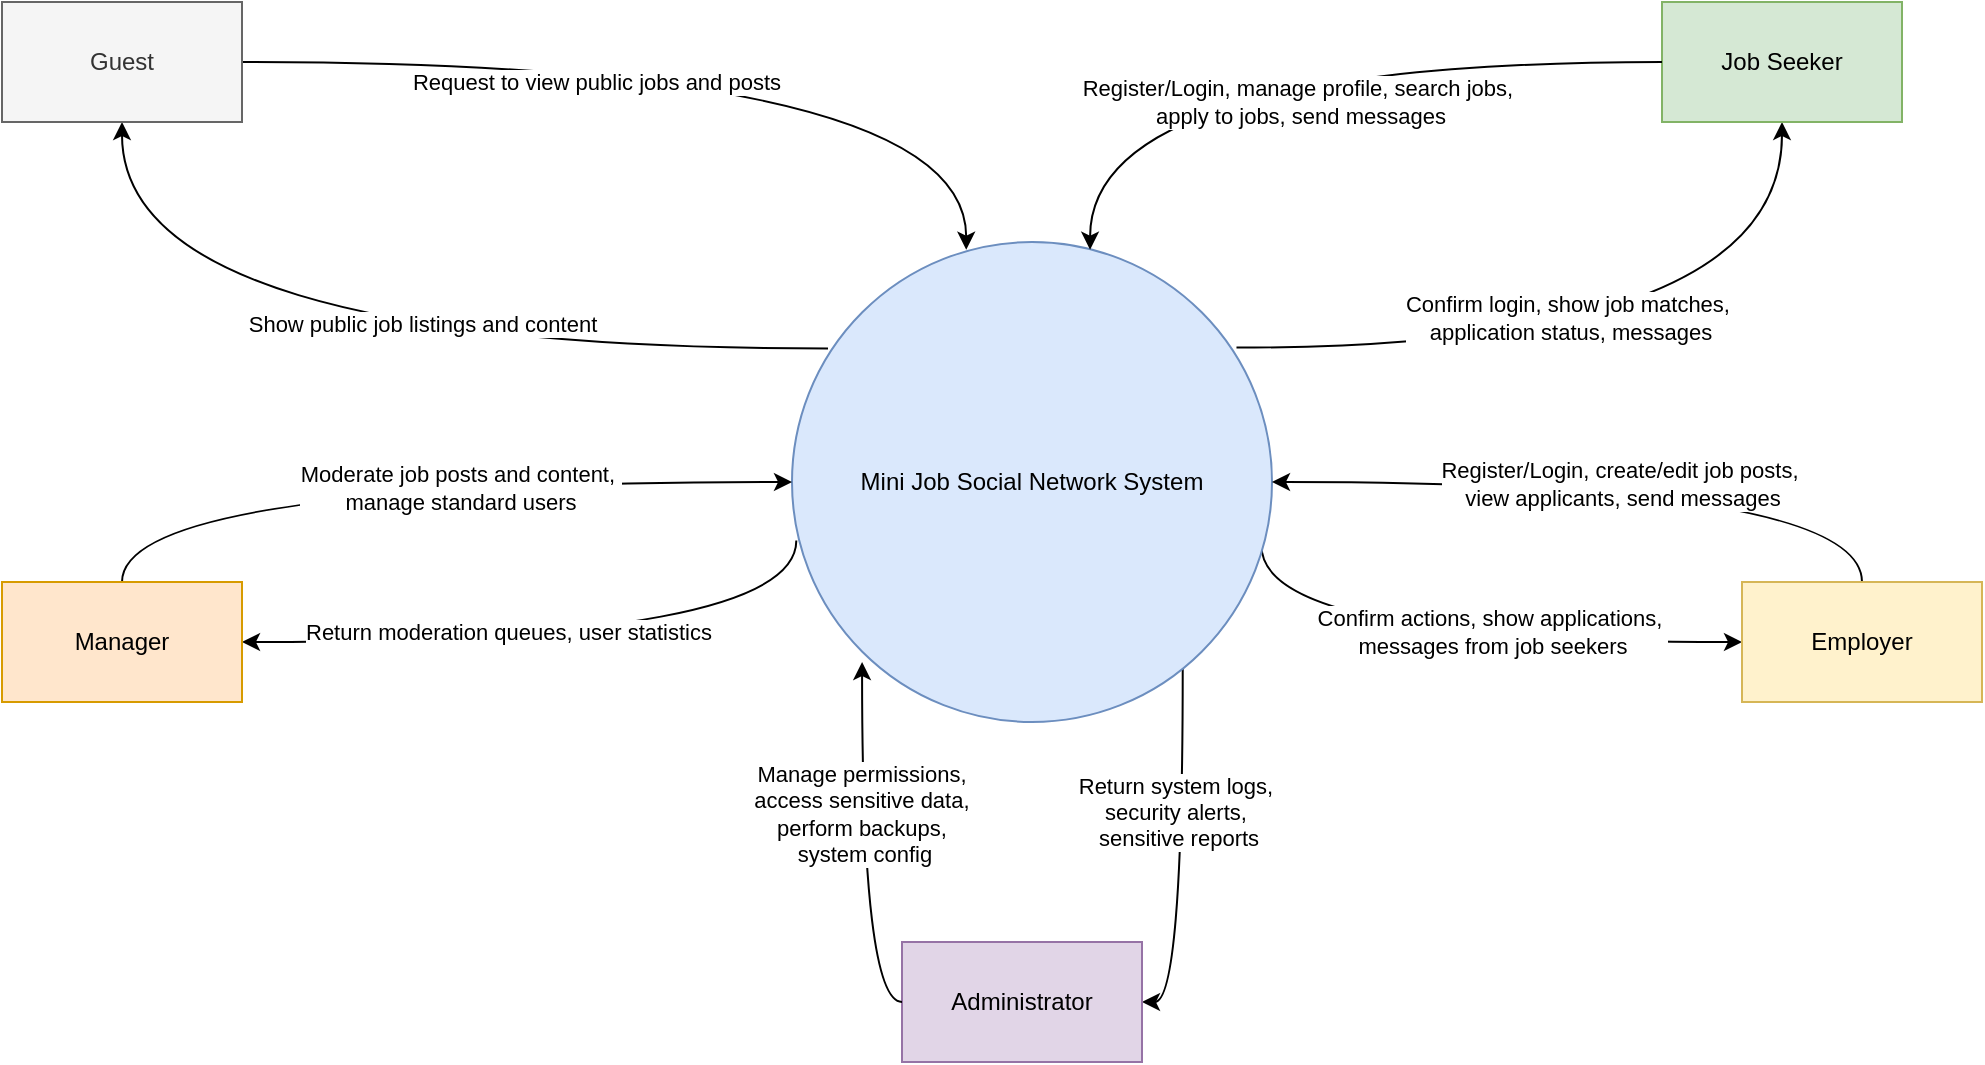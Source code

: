 <mxfile version="26.0.9">
  <diagram name="Trang-1" id="-M_bsbVaFoXRwhrimkG6">
    <mxGraphModel dx="4780" dy="2793" grid="1" gridSize="10" guides="1" tooltips="1" connect="1" arrows="1" fold="1" page="1" pageScale="1" pageWidth="850" pageHeight="1100" math="0" shadow="0">
      <root>
        <mxCell id="0" />
        <mxCell id="1" parent="0" />
        <mxCell id="uC6NLwm2nUMS7Do129K8-47" style="edgeStyle=orthogonalEdgeStyle;rounded=0;orthogonalLoop=1;jettySize=auto;html=1;entryX=0.5;entryY=1;entryDx=0;entryDy=0;curved=1;exitX=0.075;exitY=0.222;exitDx=0;exitDy=0;exitPerimeter=0;" edge="1" parent="1" source="uC6NLwm2nUMS7Do129K8-4" target="uC6NLwm2nUMS7Do129K8-8">
          <mxGeometry relative="1" as="geometry" />
        </mxCell>
        <mxCell id="uC6NLwm2nUMS7Do129K8-48" value="Show public job listings and content" style="edgeLabel;html=1;align=center;verticalAlign=middle;resizable=0;points=[];" vertex="1" connectable="0" parent="uC6NLwm2nUMS7Do129K8-47">
          <mxGeometry x="-0.135" y="1" relative="1" as="geometry">
            <mxPoint x="-2" y="-14" as="offset" />
          </mxGeometry>
        </mxCell>
        <mxCell id="uC6NLwm2nUMS7Do129K8-55" style="edgeStyle=orthogonalEdgeStyle;rounded=0;orthogonalLoop=1;jettySize=auto;html=1;curved=1;exitX=0.926;exitY=0.22;exitDx=0;exitDy=0;exitPerimeter=0;" edge="1" parent="1" source="uC6NLwm2nUMS7Do129K8-4" target="uC6NLwm2nUMS7Do129K8-5">
          <mxGeometry relative="1" as="geometry" />
        </mxCell>
        <mxCell id="uC6NLwm2nUMS7Do129K8-56" value="Confirm login, show job matches,&amp;nbsp;&lt;div&gt;application status, messages&lt;/div&gt;" style="edgeLabel;html=1;align=center;verticalAlign=middle;resizable=0;points=[];" vertex="1" connectable="0" parent="uC6NLwm2nUMS7Do129K8-55">
          <mxGeometry x="-0.135" y="15" relative="1" as="geometry">
            <mxPoint as="offset" />
          </mxGeometry>
        </mxCell>
        <mxCell id="uC6NLwm2nUMS7Do129K8-59" style="edgeStyle=orthogonalEdgeStyle;rounded=0;orthogonalLoop=1;jettySize=auto;html=1;entryX=0;entryY=0.5;entryDx=0;entryDy=0;curved=1;exitX=0.978;exitY=0.633;exitDx=0;exitDy=0;exitPerimeter=0;" edge="1" parent="1" source="uC6NLwm2nUMS7Do129K8-4" target="uC6NLwm2nUMS7Do129K8-6">
          <mxGeometry relative="1" as="geometry">
            <Array as="points">
              <mxPoint x="970" y="620" />
            </Array>
          </mxGeometry>
        </mxCell>
        <mxCell id="uC6NLwm2nUMS7Do129K8-60" value="Confirm actions, show applications,&amp;nbsp;&lt;div&gt;messages from job seekers&lt;/div&gt;" style="edgeLabel;html=1;align=center;verticalAlign=middle;resizable=0;points=[];" vertex="1" connectable="0" parent="uC6NLwm2nUMS7Do129K8-59">
          <mxGeometry x="0.132" y="5" relative="1" as="geometry">
            <mxPoint as="offset" />
          </mxGeometry>
        </mxCell>
        <mxCell id="uC6NLwm2nUMS7Do129K8-63" style="edgeStyle=orthogonalEdgeStyle;rounded=0;orthogonalLoop=1;jettySize=auto;html=1;curved=1;exitX=0.009;exitY=0.622;exitDx=0;exitDy=0;exitPerimeter=0;entryX=1;entryY=0.5;entryDx=0;entryDy=0;" edge="1" parent="1" source="uC6NLwm2nUMS7Do129K8-4" target="uC6NLwm2nUMS7Do129K8-9">
          <mxGeometry relative="1" as="geometry">
            <Array as="points">
              <mxPoint x="737" y="620" />
            </Array>
          </mxGeometry>
        </mxCell>
        <mxCell id="uC6NLwm2nUMS7Do129K8-64" value="Return moderation queues, user statistics" style="edgeLabel;html=1;align=center;verticalAlign=middle;resizable=0;points=[];" vertex="1" connectable="0" parent="uC6NLwm2nUMS7Do129K8-63">
          <mxGeometry x="0.188" y="-5" relative="1" as="geometry">
            <mxPoint as="offset" />
          </mxGeometry>
        </mxCell>
        <mxCell id="uC6NLwm2nUMS7Do129K8-68" style="edgeStyle=orthogonalEdgeStyle;rounded=0;orthogonalLoop=1;jettySize=auto;html=1;entryX=1;entryY=0.5;entryDx=0;entryDy=0;exitX=0.814;exitY=0.889;exitDx=0;exitDy=0;exitPerimeter=0;curved=1;" edge="1" parent="1" source="uC6NLwm2nUMS7Do129K8-4" target="uC6NLwm2nUMS7Do129K8-7">
          <mxGeometry relative="1" as="geometry" />
        </mxCell>
        <mxCell id="uC6NLwm2nUMS7Do129K8-70" value="Return system logs,&amp;nbsp;&lt;div&gt;security alerts,&amp;nbsp;&lt;/div&gt;&lt;div&gt;sensitive reports&lt;/div&gt;" style="edgeLabel;html=1;align=center;verticalAlign=middle;resizable=0;points=[];" vertex="1" connectable="0" parent="uC6NLwm2nUMS7Do129K8-68">
          <mxGeometry x="-0.236" y="-3" relative="1" as="geometry">
            <mxPoint as="offset" />
          </mxGeometry>
        </mxCell>
        <mxCell id="uC6NLwm2nUMS7Do129K8-4" value="Mini Job Social Network System" style="ellipse;whiteSpace=wrap;html=1;aspect=fixed;fillColor=#dae8fc;strokeColor=#6c8ebf;" vertex="1" parent="1">
          <mxGeometry x="735" y="420" width="240" height="240" as="geometry" />
        </mxCell>
        <mxCell id="uC6NLwm2nUMS7Do129K8-5" value="&lt;span data-end=&quot;528&quot; data-start=&quot;514&quot;&gt;Job Seeker&lt;/span&gt;" style="rounded=0;whiteSpace=wrap;html=1;fillColor=#d5e8d4;strokeColor=#82b366;" vertex="1" parent="1">
          <mxGeometry x="1170" y="300" width="120" height="60" as="geometry" />
        </mxCell>
        <mxCell id="uC6NLwm2nUMS7Do129K8-57" style="edgeStyle=orthogonalEdgeStyle;rounded=0;orthogonalLoop=1;jettySize=auto;html=1;curved=1;exitX=0.5;exitY=0;exitDx=0;exitDy=0;" edge="1" parent="1" source="uC6NLwm2nUMS7Do129K8-6" target="uC6NLwm2nUMS7Do129K8-4">
          <mxGeometry relative="1" as="geometry" />
        </mxCell>
        <mxCell id="uC6NLwm2nUMS7Do129K8-58" value="Register/Login, create/edit job posts,&amp;nbsp;&lt;div&gt;view applicants, send messages&lt;/div&gt;" style="edgeLabel;html=1;align=center;verticalAlign=middle;resizable=0;points=[];" vertex="1" connectable="0" parent="uC6NLwm2nUMS7Do129K8-57">
          <mxGeometry x="-0.011" y="1" relative="1" as="geometry">
            <mxPoint as="offset" />
          </mxGeometry>
        </mxCell>
        <mxCell id="uC6NLwm2nUMS7Do129K8-6" value="Employer" style="rounded=0;whiteSpace=wrap;html=1;fillColor=#fff2cc;strokeColor=#d6b656;" vertex="1" parent="1">
          <mxGeometry x="1210" y="590" width="120" height="60" as="geometry" />
        </mxCell>
        <mxCell id="uC6NLwm2nUMS7Do129K8-7" value="Administrator" style="rounded=0;whiteSpace=wrap;html=1;fillColor=#e1d5e7;strokeColor=#9673a6;" vertex="1" parent="1">
          <mxGeometry x="790" y="770" width="120" height="60" as="geometry" />
        </mxCell>
        <mxCell id="uC6NLwm2nUMS7Do129K8-45" style="edgeStyle=orthogonalEdgeStyle;rounded=0;orthogonalLoop=1;jettySize=auto;html=1;curved=1;entryX=0.363;entryY=0.016;entryDx=0;entryDy=0;entryPerimeter=0;" edge="1" parent="1" source="uC6NLwm2nUMS7Do129K8-8" target="uC6NLwm2nUMS7Do129K8-4">
          <mxGeometry relative="1" as="geometry" />
        </mxCell>
        <mxCell id="uC6NLwm2nUMS7Do129K8-46" value="Request to view public jobs and posts" style="edgeLabel;html=1;align=center;verticalAlign=middle;resizable=0;points=[];" vertex="1" connectable="0" parent="uC6NLwm2nUMS7Do129K8-45">
          <mxGeometry x="-0.109" y="-1" relative="1" as="geometry">
            <mxPoint x="-26" y="9" as="offset" />
          </mxGeometry>
        </mxCell>
        <mxCell id="uC6NLwm2nUMS7Do129K8-8" value="Guest" style="rounded=0;whiteSpace=wrap;html=1;fillColor=#f5f5f5;strokeColor=#666666;fontColor=#333333;" vertex="1" parent="1">
          <mxGeometry x="340" y="300" width="120" height="60" as="geometry" />
        </mxCell>
        <mxCell id="uC6NLwm2nUMS7Do129K8-61" style="edgeStyle=orthogonalEdgeStyle;rounded=0;orthogonalLoop=1;jettySize=auto;html=1;curved=1;exitX=0.5;exitY=0;exitDx=0;exitDy=0;" edge="1" parent="1" source="uC6NLwm2nUMS7Do129K8-9" target="uC6NLwm2nUMS7Do129K8-4">
          <mxGeometry relative="1" as="geometry" />
        </mxCell>
        <mxCell id="uC6NLwm2nUMS7Do129K8-62" value="Moderate job posts and content,&amp;nbsp;&lt;div&gt;manage standard users&lt;/div&gt;" style="edgeLabel;html=1;align=center;verticalAlign=middle;resizable=0;points=[];" vertex="1" connectable="0" parent="uC6NLwm2nUMS7Do129K8-61">
          <mxGeometry x="0.134" y="-3" relative="1" as="geometry">
            <mxPoint as="offset" />
          </mxGeometry>
        </mxCell>
        <mxCell id="uC6NLwm2nUMS7Do129K8-9" value="Manager" style="rounded=0;whiteSpace=wrap;html=1;fillColor=#ffe6cc;strokeColor=#d79b00;" vertex="1" parent="1">
          <mxGeometry x="340" y="590" width="120" height="60" as="geometry" />
        </mxCell>
        <mxCell id="uC6NLwm2nUMS7Do129K8-53" style="edgeStyle=orthogonalEdgeStyle;rounded=0;orthogonalLoop=1;jettySize=auto;html=1;entryX=0.621;entryY=0.016;entryDx=0;entryDy=0;entryPerimeter=0;curved=1;" edge="1" parent="1" source="uC6NLwm2nUMS7Do129K8-5" target="uC6NLwm2nUMS7Do129K8-4">
          <mxGeometry relative="1" as="geometry" />
        </mxCell>
        <mxCell id="uC6NLwm2nUMS7Do129K8-54" value="Register/Login, manage profile, search jobs,&amp;nbsp;&lt;div&gt;apply to jobs, send messages&lt;/div&gt;" style="edgeLabel;html=1;align=center;verticalAlign=middle;resizable=0;points=[];" vertex="1" connectable="0" parent="uC6NLwm2nUMS7Do129K8-53">
          <mxGeometry x="-0.141" y="2" relative="1" as="geometry">
            <mxPoint x="-18" y="18" as="offset" />
          </mxGeometry>
        </mxCell>
        <mxCell id="uC6NLwm2nUMS7Do129K8-66" style="edgeStyle=orthogonalEdgeStyle;rounded=0;orthogonalLoop=1;jettySize=auto;html=1;entryX=0.146;entryY=0.875;entryDx=0;entryDy=0;entryPerimeter=0;exitX=0;exitY=0.5;exitDx=0;exitDy=0;curved=1;" edge="1" parent="1" source="uC6NLwm2nUMS7Do129K8-7" target="uC6NLwm2nUMS7Do129K8-4">
          <mxGeometry relative="1" as="geometry" />
        </mxCell>
        <mxCell id="uC6NLwm2nUMS7Do129K8-69" value="Manage permissions,&amp;nbsp;&lt;div&gt;access sensitive data,&amp;nbsp;&lt;/div&gt;&lt;div&gt;perform backups,&amp;nbsp;&lt;/div&gt;&lt;div&gt;system config&lt;/div&gt;" style="edgeLabel;html=1;align=center;verticalAlign=middle;resizable=0;points=[];" vertex="1" connectable="0" parent="uC6NLwm2nUMS7Do129K8-66">
          <mxGeometry x="0.2" y="-1" relative="1" as="geometry">
            <mxPoint as="offset" />
          </mxGeometry>
        </mxCell>
      </root>
    </mxGraphModel>
  </diagram>
</mxfile>

